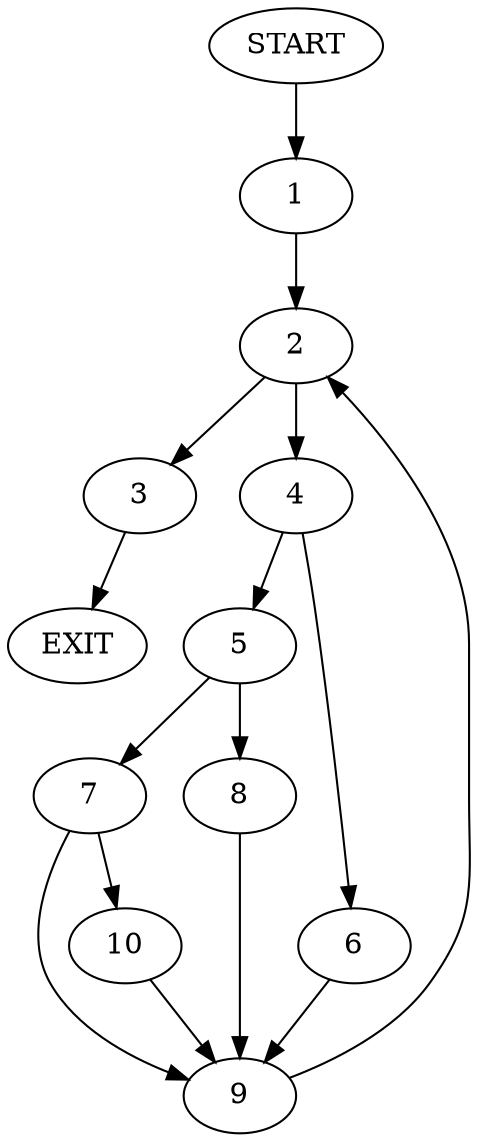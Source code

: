 digraph {
0 [label="START"]
11 [label="EXIT"]
0 -> 1
1 -> 2
2 -> 3
2 -> 4
4 -> 5
4 -> 6
3 -> 11
5 -> 7
5 -> 8
6 -> 9
9 -> 2
8 -> 9
7 -> 9
7 -> 10
10 -> 9
}

